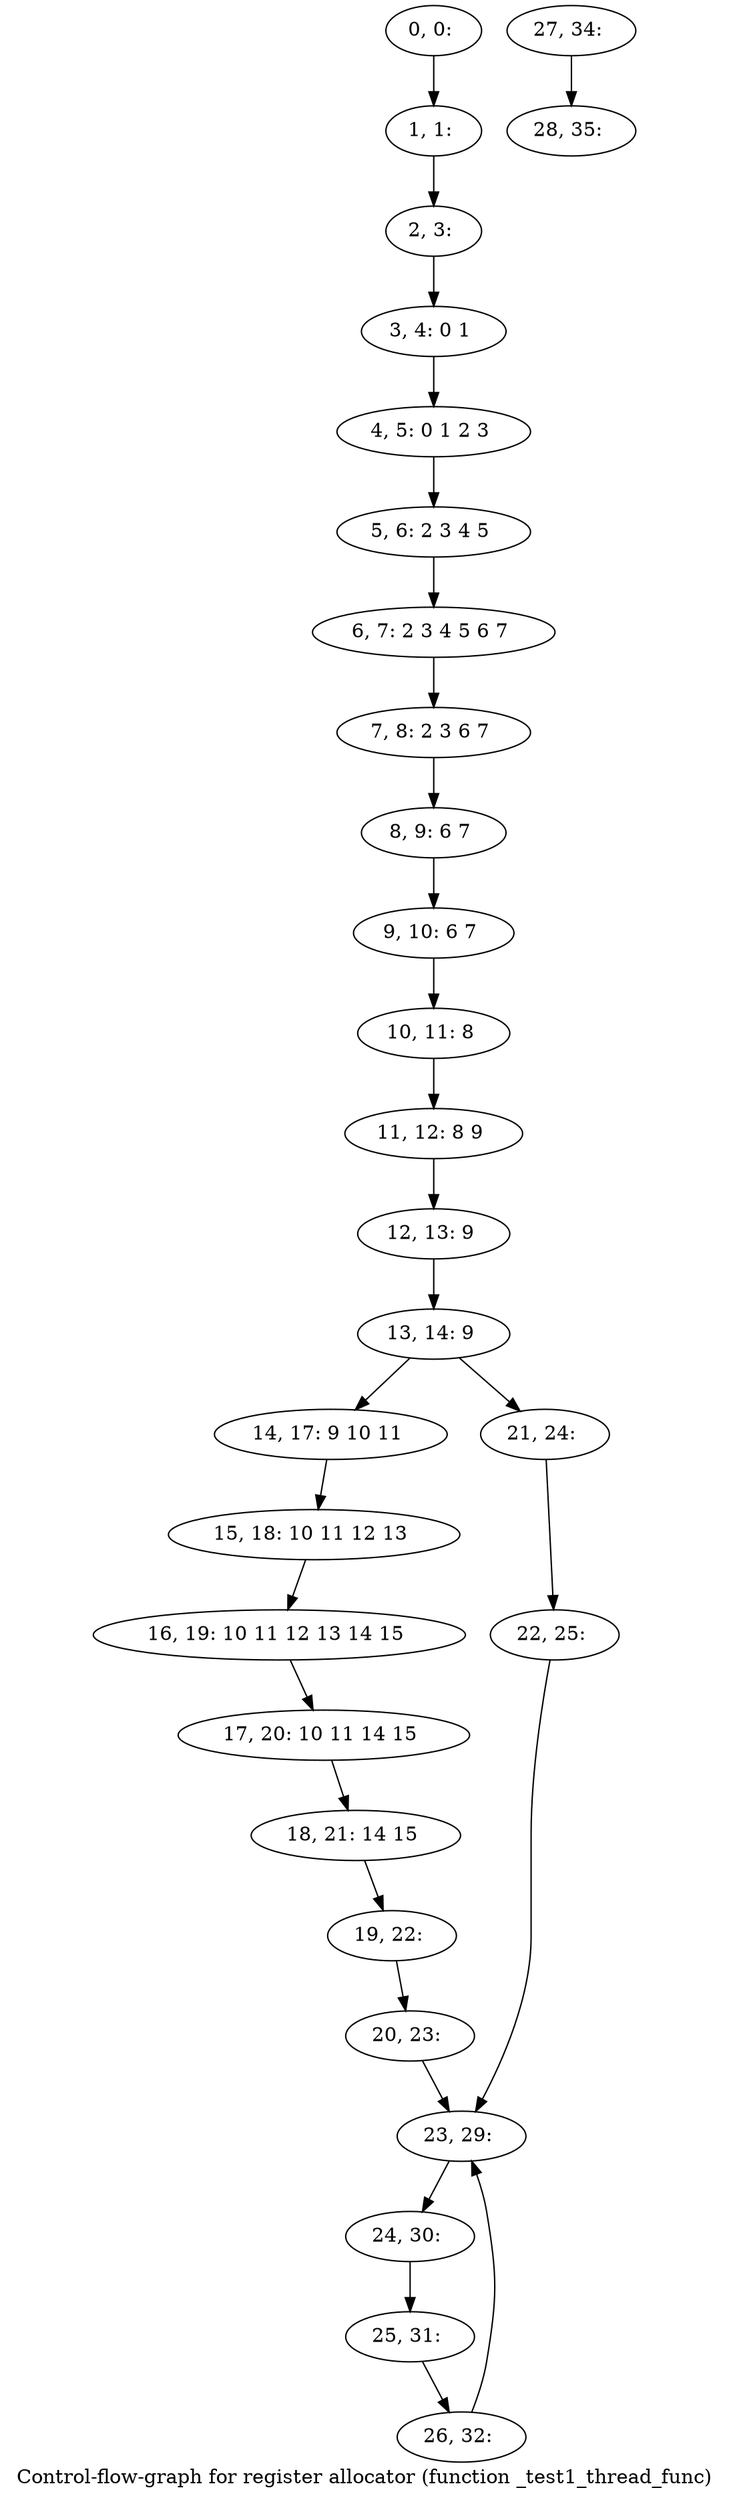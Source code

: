 digraph G {
graph [label="Control-flow-graph for register allocator (function _test1_thread_func)"]
0[label="0, 0: "];
1[label="1, 1: "];
2[label="2, 3: "];
3[label="3, 4: 0 1 "];
4[label="4, 5: 0 1 2 3 "];
5[label="5, 6: 2 3 4 5 "];
6[label="6, 7: 2 3 4 5 6 7 "];
7[label="7, 8: 2 3 6 7 "];
8[label="8, 9: 6 7 "];
9[label="9, 10: 6 7 "];
10[label="10, 11: 8 "];
11[label="11, 12: 8 9 "];
12[label="12, 13: 9 "];
13[label="13, 14: 9 "];
14[label="14, 17: 9 10 11 "];
15[label="15, 18: 10 11 12 13 "];
16[label="16, 19: 10 11 12 13 14 15 "];
17[label="17, 20: 10 11 14 15 "];
18[label="18, 21: 14 15 "];
19[label="19, 22: "];
20[label="20, 23: "];
21[label="21, 24: "];
22[label="22, 25: "];
23[label="23, 29: "];
24[label="24, 30: "];
25[label="25, 31: "];
26[label="26, 32: "];
27[label="27, 34: "];
28[label="28, 35: "];
0->1 ;
1->2 ;
2->3 ;
3->4 ;
4->5 ;
5->6 ;
6->7 ;
7->8 ;
8->9 ;
9->10 ;
10->11 ;
11->12 ;
12->13 ;
13->14 ;
13->21 ;
14->15 ;
15->16 ;
16->17 ;
17->18 ;
18->19 ;
19->20 ;
20->23 ;
21->22 ;
22->23 ;
23->24 ;
24->25 ;
25->26 ;
26->23 ;
27->28 ;
}
